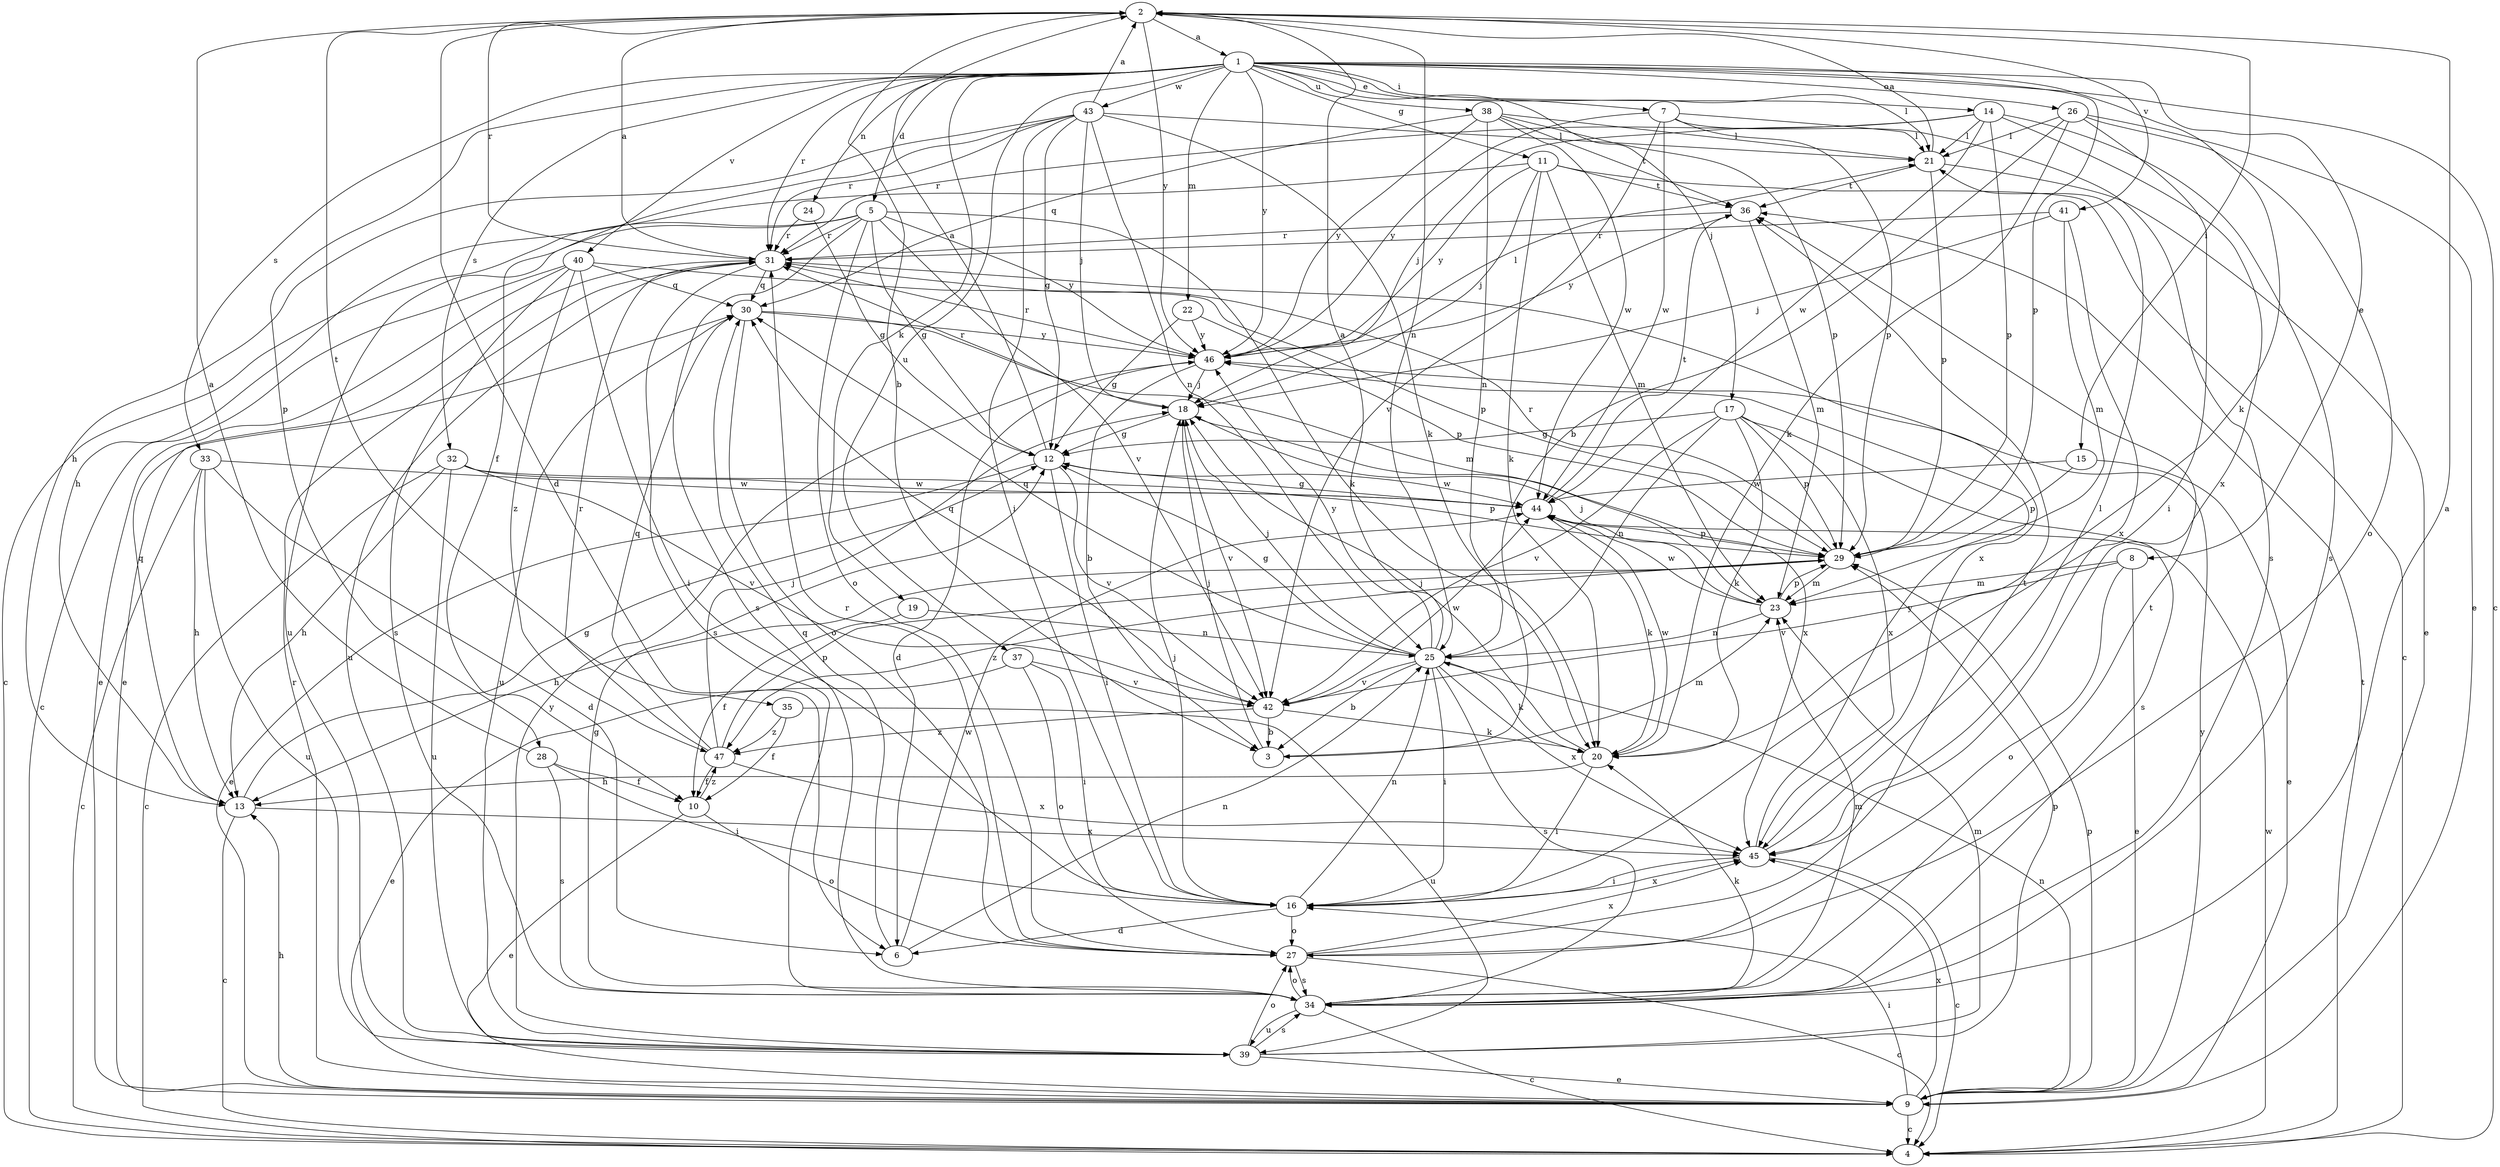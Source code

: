 strict digraph  {
	2 -> 1 [label=a];
	12 -> 2 [label=a];
	21 -> 2 [label=a];
	25 -> 2 [label=a];
	28 -> 2 [label=a];
	31 -> 2 [label=a];
	34 -> 2 [label=a];
	43 -> 2 [label=a];
	2 -> 3 [label=b];
	25 -> 3 [label=b];
	26 -> 3 [label=b];
	42 -> 3 [label=b];
	46 -> 3 [label=b];
	1 -> 4 [label=c];
	5 -> 4 [label=c];
	9 -> 4 [label=c];
	11 -> 4 [label=c];
	13 -> 4 [label=c];
	27 -> 4 [label=c];
	32 -> 4 [label=c];
	33 -> 4 [label=c];
	34 -> 4 [label=c];
	40 -> 4 [label=c];
	45 -> 4 [label=c];
	1 -> 5 [label=d];
	2 -> 6 [label=d];
	16 -> 6 [label=d];
	33 -> 6 [label=d];
	46 -> 6 [label=d];
	1 -> 7 [label=e];
	1 -> 8 [label=e];
	8 -> 9 [label=e];
	10 -> 9 [label=e];
	12 -> 9 [label=e];
	15 -> 9 [label=e];
	21 -> 9 [label=e];
	26 -> 9 [label=e];
	31 -> 9 [label=e];
	37 -> 9 [label=e];
	39 -> 9 [label=e];
	40 -> 9 [label=e];
	19 -> 10 [label=f];
	28 -> 10 [label=f];
	35 -> 10 [label=f];
	43 -> 10 [label=f];
	47 -> 10 [label=f];
	1 -> 11 [label=g];
	5 -> 12 [label=g];
	13 -> 12 [label=g];
	17 -> 12 [label=g];
	18 -> 12 [label=g];
	22 -> 12 [label=g];
	24 -> 12 [label=g];
	25 -> 12 [label=g];
	34 -> 12 [label=g];
	43 -> 12 [label=g];
	44 -> 12 [label=g];
	9 -> 13 [label=h];
	11 -> 13 [label=h];
	20 -> 13 [label=h];
	29 -> 13 [label=h];
	32 -> 13 [label=h];
	33 -> 13 [label=h];
	43 -> 13 [label=h];
	1 -> 14 [label=i];
	2 -> 15 [label=i];
	9 -> 16 [label=i];
	12 -> 16 [label=i];
	20 -> 16 [label=i];
	25 -> 16 [label=i];
	26 -> 16 [label=i];
	28 -> 16 [label=i];
	37 -> 16 [label=i];
	40 -> 16 [label=i];
	43 -> 16 [label=i];
	45 -> 16 [label=i];
	1 -> 17 [label=j];
	3 -> 18 [label=j];
	11 -> 18 [label=j];
	14 -> 18 [label=j];
	16 -> 18 [label=j];
	20 -> 18 [label=j];
	23 -> 18 [label=j];
	25 -> 18 [label=j];
	41 -> 18 [label=j];
	43 -> 18 [label=j];
	46 -> 18 [label=j];
	47 -> 18 [label=j];
	1 -> 19 [label=k];
	1 -> 20 [label=k];
	5 -> 20 [label=k];
	11 -> 20 [label=k];
	17 -> 20 [label=k];
	25 -> 20 [label=k];
	26 -> 20 [label=k];
	34 -> 20 [label=k];
	42 -> 20 [label=k];
	43 -> 20 [label=k];
	44 -> 20 [label=k];
	1 -> 21 [label=l];
	7 -> 21 [label=l];
	14 -> 21 [label=l];
	26 -> 21 [label=l];
	38 -> 21 [label=l];
	43 -> 21 [label=l];
	45 -> 21 [label=l];
	46 -> 21 [label=l];
	1 -> 22 [label=m];
	3 -> 23 [label=m];
	8 -> 23 [label=m];
	11 -> 23 [label=m];
	29 -> 23 [label=m];
	30 -> 23 [label=m];
	34 -> 23 [label=m];
	36 -> 23 [label=m];
	39 -> 23 [label=m];
	41 -> 23 [label=m];
	1 -> 24 [label=n];
	2 -> 25 [label=n];
	6 -> 25 [label=n];
	9 -> 25 [label=n];
	16 -> 25 [label=n];
	17 -> 25 [label=n];
	19 -> 25 [label=n];
	23 -> 25 [label=n];
	38 -> 25 [label=n];
	43 -> 25 [label=n];
	1 -> 26 [label=o];
	5 -> 27 [label=o];
	8 -> 27 [label=o];
	10 -> 27 [label=o];
	16 -> 27 [label=o];
	26 -> 27 [label=o];
	30 -> 27 [label=o];
	34 -> 27 [label=o];
	37 -> 27 [label=o];
	39 -> 27 [label=o];
	1 -> 28 [label=p];
	1 -> 29 [label=p];
	7 -> 29 [label=p];
	9 -> 29 [label=p];
	14 -> 29 [label=p];
	15 -> 29 [label=p];
	17 -> 29 [label=p];
	21 -> 29 [label=p];
	22 -> 29 [label=p];
	23 -> 29 [label=p];
	32 -> 29 [label=p];
	38 -> 29 [label=p];
	39 -> 29 [label=p];
	40 -> 29 [label=p];
	44 -> 29 [label=p];
	47 -> 29 [label=p];
	6 -> 30 [label=q];
	13 -> 30 [label=q];
	25 -> 30 [label=q];
	31 -> 30 [label=q];
	38 -> 30 [label=q];
	40 -> 30 [label=q];
	42 -> 30 [label=q];
	47 -> 30 [label=q];
	1 -> 31 [label=r];
	2 -> 31 [label=r];
	5 -> 31 [label=r];
	9 -> 31 [label=r];
	14 -> 31 [label=r];
	18 -> 31 [label=r];
	24 -> 31 [label=r];
	27 -> 31 [label=r];
	29 -> 31 [label=r];
	36 -> 31 [label=r];
	41 -> 31 [label=r];
	43 -> 31 [label=r];
	46 -> 31 [label=r];
	47 -> 31 [label=r];
	1 -> 32 [label=s];
	1 -> 33 [label=s];
	5 -> 34 [label=s];
	7 -> 34 [label=s];
	14 -> 34 [label=s];
	17 -> 34 [label=s];
	25 -> 34 [label=s];
	27 -> 34 [label=s];
	28 -> 34 [label=s];
	31 -> 34 [label=s];
	39 -> 34 [label=s];
	40 -> 34 [label=s];
	2 -> 35 [label=t];
	4 -> 36 [label=t];
	11 -> 36 [label=t];
	21 -> 36 [label=t];
	27 -> 36 [label=t];
	34 -> 36 [label=t];
	38 -> 36 [label=t];
	44 -> 36 [label=t];
	1 -> 37 [label=u];
	1 -> 38 [label=u];
	5 -> 39 [label=u];
	30 -> 39 [label=u];
	31 -> 39 [label=u];
	32 -> 39 [label=u];
	33 -> 39 [label=u];
	34 -> 39 [label=u];
	35 -> 39 [label=u];
	1 -> 40 [label=v];
	2 -> 41 [label=v];
	5 -> 42 [label=v];
	7 -> 42 [label=v];
	8 -> 42 [label=v];
	12 -> 42 [label=v];
	17 -> 42 [label=v];
	18 -> 42 [label=v];
	25 -> 42 [label=v];
	32 -> 42 [label=v];
	37 -> 42 [label=v];
	1 -> 43 [label=w];
	4 -> 44 [label=w];
	6 -> 44 [label=w];
	7 -> 44 [label=w];
	12 -> 44 [label=w];
	14 -> 44 [label=w];
	15 -> 44 [label=w];
	20 -> 44 [label=w];
	23 -> 44 [label=w];
	32 -> 44 [label=w];
	33 -> 44 [label=w];
	38 -> 44 [label=w];
	42 -> 44 [label=w];
	9 -> 45 [label=x];
	13 -> 45 [label=x];
	14 -> 45 [label=x];
	16 -> 45 [label=x];
	17 -> 45 [label=x];
	18 -> 45 [label=x];
	25 -> 45 [label=x];
	27 -> 45 [label=x];
	31 -> 45 [label=x];
	41 -> 45 [label=x];
	47 -> 45 [label=x];
	1 -> 46 [label=y];
	2 -> 46 [label=y];
	5 -> 46 [label=y];
	7 -> 46 [label=y];
	9 -> 46 [label=y];
	11 -> 46 [label=y];
	22 -> 46 [label=y];
	25 -> 46 [label=y];
	30 -> 46 [label=y];
	36 -> 46 [label=y];
	38 -> 46 [label=y];
	39 -> 46 [label=y];
	45 -> 46 [label=y];
	10 -> 47 [label=z];
	29 -> 47 [label=z];
	35 -> 47 [label=z];
	40 -> 47 [label=z];
	42 -> 47 [label=z];
}

